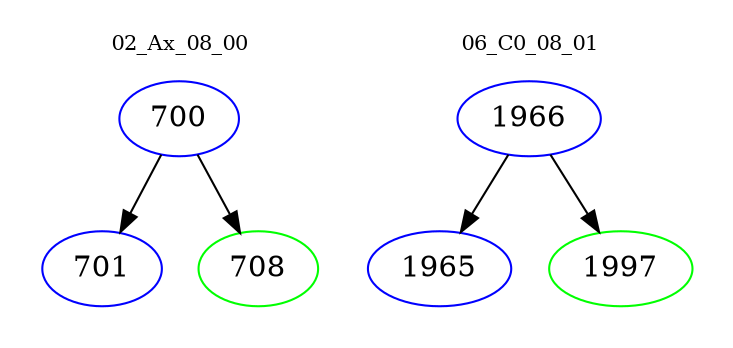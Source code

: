 digraph{
subgraph cluster_0 {
color = white
label = "02_Ax_08_00";
fontsize=10;
T0_700 [label="700", color="blue"]
T0_700 -> T0_701 [color="black"]
T0_701 [label="701", color="blue"]
T0_700 -> T0_708 [color="black"]
T0_708 [label="708", color="green"]
}
subgraph cluster_1 {
color = white
label = "06_C0_08_01";
fontsize=10;
T1_1966 [label="1966", color="blue"]
T1_1966 -> T1_1965 [color="black"]
T1_1965 [label="1965", color="blue"]
T1_1966 -> T1_1997 [color="black"]
T1_1997 [label="1997", color="green"]
}
}
